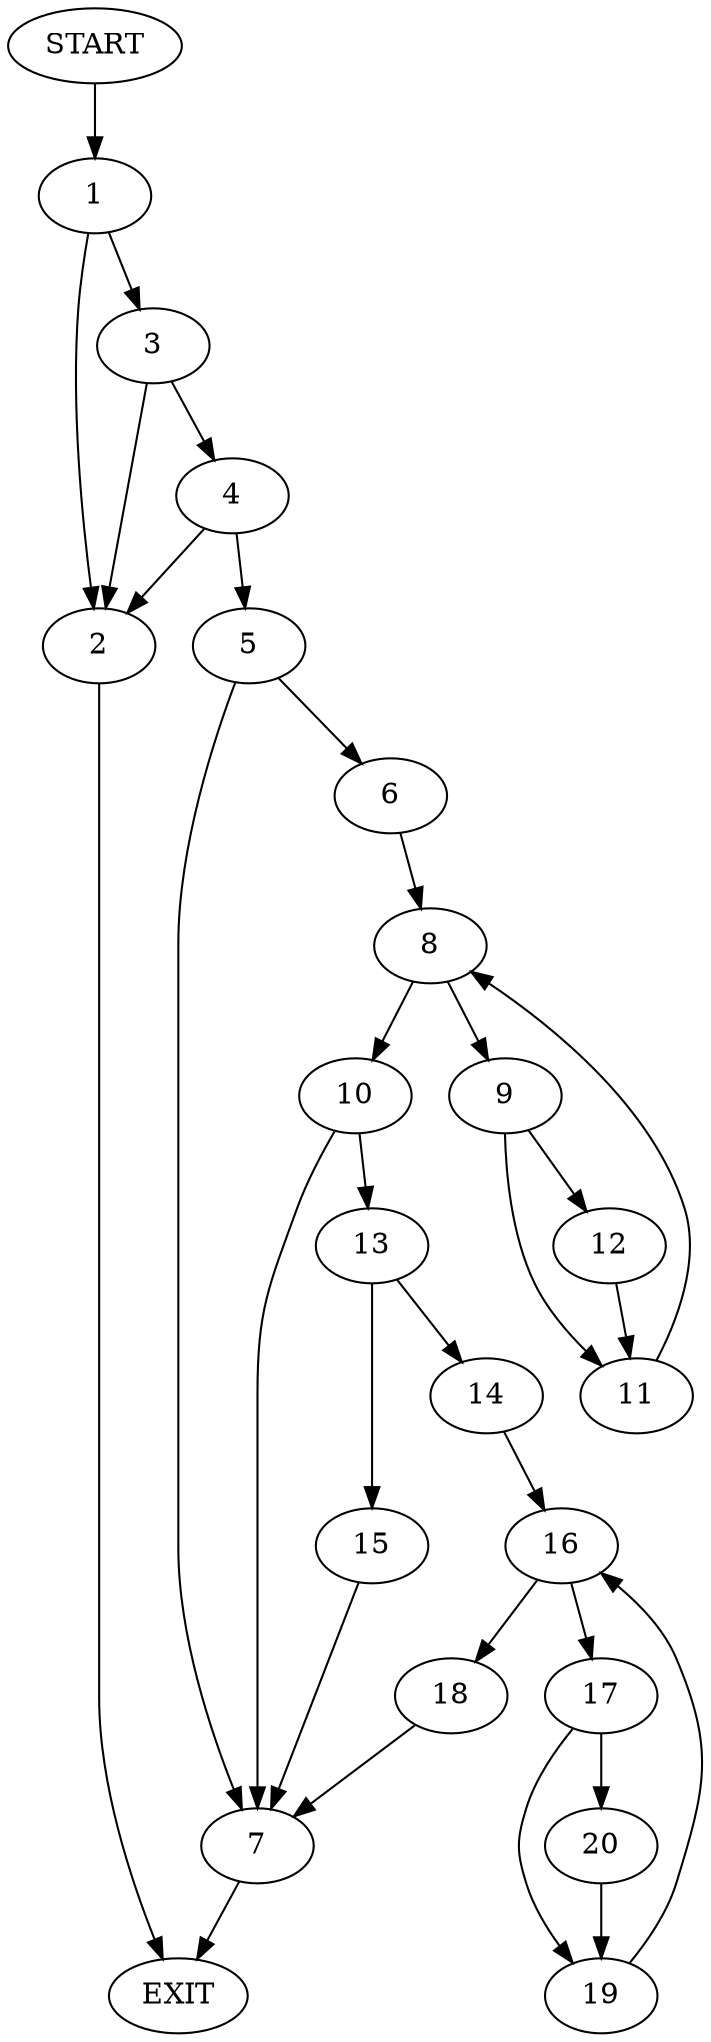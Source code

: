 digraph {
0 [label="START"]
21 [label="EXIT"]
0 -> 1
1 -> 2
1 -> 3
3 -> 4
3 -> 2
2 -> 21
4 -> 2
4 -> 5
5 -> 6
5 -> 7
7 -> 21
6 -> 8
8 -> 9
8 -> 10
9 -> 11
9 -> 12
10 -> 13
10 -> 7
11 -> 8
12 -> 11
13 -> 14
13 -> 15
14 -> 16
15 -> 7
16 -> 17
16 -> 18
17 -> 19
17 -> 20
18 -> 7
20 -> 19
19 -> 16
}
